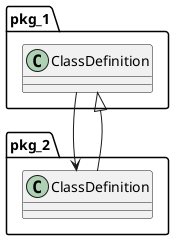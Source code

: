 @startuml
class pkg_1.ClassDefinition
class pkg_2.ClassDefinition
pkg_1.ClassDefinition --> pkg_2.ClassDefinition 
pkg_1.ClassDefinition <|-- pkg_2.ClassDefinition 
@enduml 